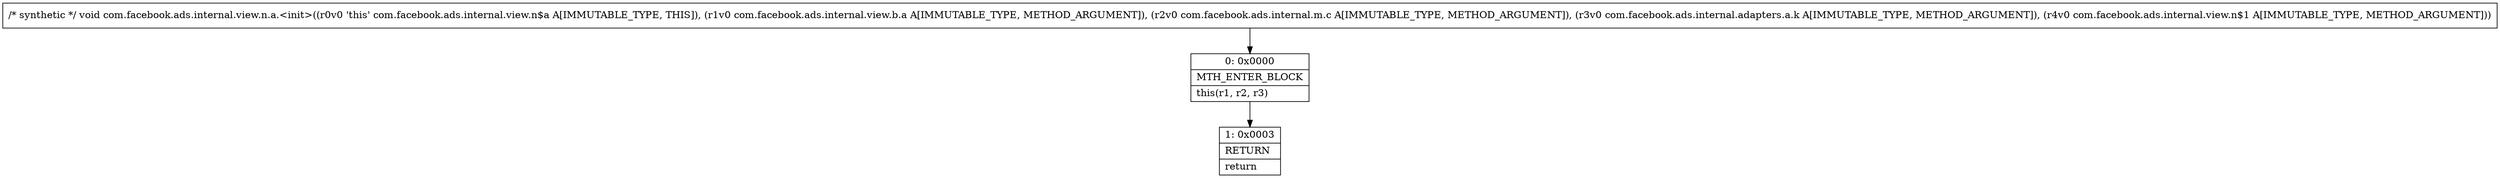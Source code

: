 digraph "CFG forcom.facebook.ads.internal.view.n.a.\<init\>(Lcom\/facebook\/ads\/internal\/view\/b\/a;Lcom\/facebook\/ads\/internal\/m\/c;Lcom\/facebook\/ads\/internal\/adapters\/a\/k;Lcom\/facebook\/ads\/internal\/view\/n$1;)V" {
Node_0 [shape=record,label="{0\:\ 0x0000|MTH_ENTER_BLOCK\l|this(r1, r2, r3)\l}"];
Node_1 [shape=record,label="{1\:\ 0x0003|RETURN\l|return\l}"];
MethodNode[shape=record,label="{\/* synthetic *\/ void com.facebook.ads.internal.view.n.a.\<init\>((r0v0 'this' com.facebook.ads.internal.view.n$a A[IMMUTABLE_TYPE, THIS]), (r1v0 com.facebook.ads.internal.view.b.a A[IMMUTABLE_TYPE, METHOD_ARGUMENT]), (r2v0 com.facebook.ads.internal.m.c A[IMMUTABLE_TYPE, METHOD_ARGUMENT]), (r3v0 com.facebook.ads.internal.adapters.a.k A[IMMUTABLE_TYPE, METHOD_ARGUMENT]), (r4v0 com.facebook.ads.internal.view.n$1 A[IMMUTABLE_TYPE, METHOD_ARGUMENT])) }"];
MethodNode -> Node_0;
Node_0 -> Node_1;
}

